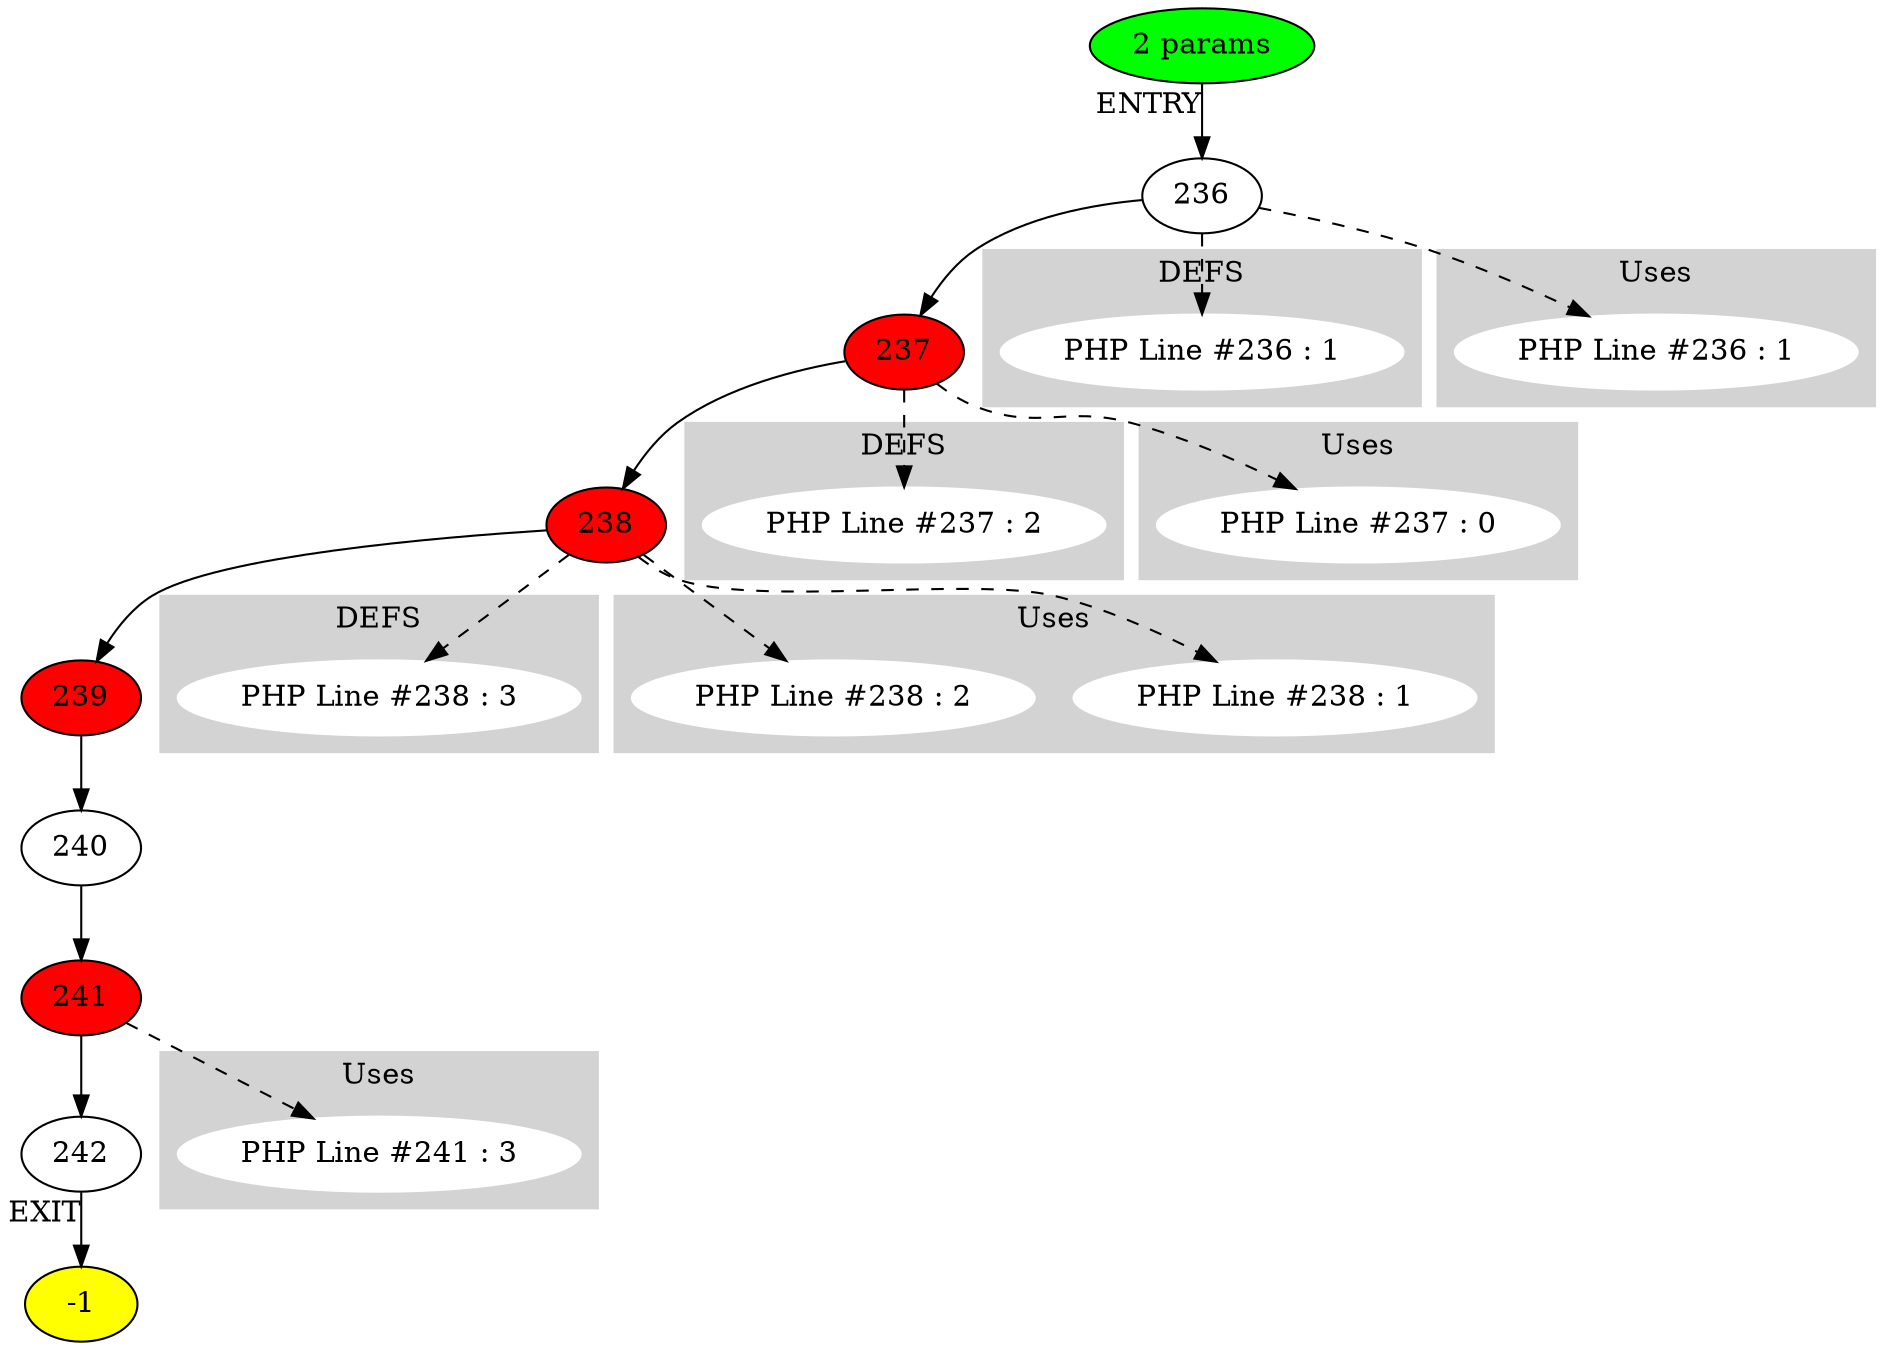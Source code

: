 digraph testName {
0 [label="236"];
1 [label="237" , fillcolor = red, style = filled];
2 [label="238" , fillcolor = red, style = filled];
3 [label="239" , fillcolor = red, style = filled];
4 [label="240"];
5 [label="241" , fillcolor = red, style = filled];
6 [label="242"];
0 -> 1;
1 -> 2;
2 -> 3;
3 -> 4;
4 -> 5;
5 -> 6;
-2 -> 0[xlabel="ENTRY"];
6 -> -1[xlabel="EXIT"];
-2 [fillcolor = green, style = filled]-1 [fillcolor= yellow, style = filled] subgraph cluster_g_0 { style=filled; color=lightgrey; node [style=filled,color=white]; g_0[label= "PHP Line #236 : 1"];label = "DEFS";}
0 -> g_0 [style="dashed"];
subgraph cluster_g_1 { style=filled; color=lightgrey; node [style=filled,color=white]; g_1[label= "PHP Line #237 : 2"];label = "DEFS";}
1 -> g_1 [style="dashed"];
subgraph cluster_g_2 { style=filled; color=lightgrey; node [style=filled,color=white]; g_2[label= "PHP Line #238 : 3"];label = "DEFS";}
2 -> g_2 [style="dashed"];
subgraph cluster_use_0 { style=filled; color=lightgrey; node [style=filled,color=white]; use_0_1[label= "PHP Line #236 : 1"];label = "Uses";}
0 -> use_0_1 [style="dashed"];
subgraph cluster_use_1 { style=filled; color=lightgrey; node [style=filled,color=white]; use_1_0[label= "PHP Line #237 : 0"];label = "Uses";}
1 -> use_1_0 [style="dashed"];
subgraph cluster_use_2 { style=filled; color=lightgrey; node [style=filled,color=white]; use_2_1[label= "PHP Line #238 : 1"];label = "Uses";}
2 -> use_2_1 [style="dashed"];
subgraph cluster_use_2 { style=filled; color=lightgrey; node [style=filled,color=white]; use_2_2[label= "PHP Line #238 : 2"];label = "Uses";}
2 -> use_2_2 [style="dashed"];
subgraph cluster_use_5 { style=filled; color=lightgrey; node [style=filled,color=white]; use_5_3[label= "PHP Line #241 : 3"];label = "Uses";}
5 -> use_5_3 [style="dashed"];
-2 [label="2 params"];
}
